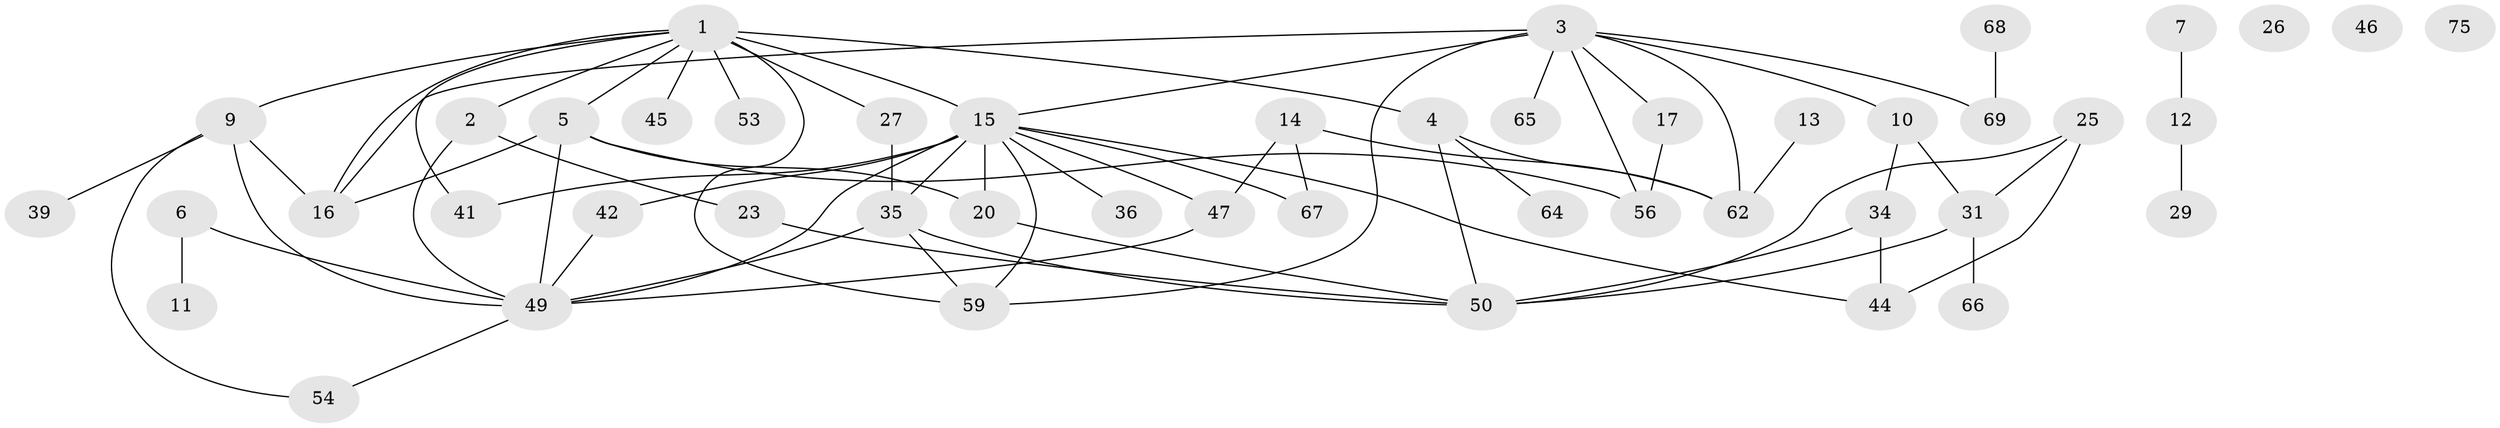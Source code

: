 // original degree distribution, {4: 0.1518987341772152, 3: 0.21518987341772153, 2: 0.31645569620253167, 1: 0.16455696202531644, 5: 0.012658227848101266, 10: 0.012658227848101266, 6: 0.05063291139240506, 9: 0.012658227848101266, 0: 0.0379746835443038, 7: 0.02531645569620253}
// Generated by graph-tools (version 1.1) at 2025/16/03/04/25 18:16:39]
// undirected, 47 vertices, 71 edges
graph export_dot {
graph [start="1"]
  node [color=gray90,style=filled];
  1 [super="+19"];
  2;
  3 [super="+51+30"];
  4 [super="+22+8"];
  5 [super="+71+24"];
  6 [super="+63"];
  7;
  9;
  10;
  11;
  12;
  13 [super="+37"];
  14;
  15 [super="+43+33+18"];
  16 [super="+32"];
  17;
  20 [super="+38"];
  23;
  25 [super="+76"];
  26;
  27;
  29;
  31 [super="+78"];
  34 [super="+74+79"];
  35 [super="+52"];
  36;
  39;
  41;
  42;
  44;
  45;
  46;
  47;
  49 [super="+55"];
  50 [super="+58"];
  53;
  54;
  56;
  59;
  62;
  64;
  65;
  66;
  67;
  68 [super="+73"];
  69;
  75;
  1 -- 59;
  1 -- 4;
  1 -- 16 [weight=2];
  1 -- 2;
  1 -- 5;
  1 -- 9;
  1 -- 41;
  1 -- 45 [weight=2];
  1 -- 53;
  1 -- 27;
  1 -- 15 [weight=4];
  2 -- 23;
  2 -- 49;
  3 -- 16 [weight=2];
  3 -- 59;
  3 -- 65;
  3 -- 69;
  3 -- 10;
  3 -- 17;
  3 -- 56;
  3 -- 62;
  3 -- 15;
  4 -- 62;
  4 -- 64;
  4 -- 50;
  5 -- 20;
  5 -- 49;
  5 -- 16;
  5 -- 56;
  6 -- 11;
  6 -- 49;
  7 -- 12;
  9 -- 16;
  9 -- 39;
  9 -- 49;
  9 -- 54;
  10 -- 34;
  10 -- 31;
  12 -- 29;
  13 -- 62;
  14 -- 47;
  14 -- 62;
  14 -- 67;
  15 -- 35 [weight=2];
  15 -- 67;
  15 -- 36;
  15 -- 41;
  15 -- 42;
  15 -- 44;
  15 -- 47;
  15 -- 49;
  15 -- 20;
  15 -- 59;
  17 -- 56;
  20 -- 50;
  23 -- 50;
  25 -- 44;
  25 -- 31;
  25 -- 50;
  27 -- 35;
  31 -- 66;
  31 -- 50;
  34 -- 44;
  34 -- 50;
  35 -- 59;
  35 -- 50;
  35 -- 49;
  42 -- 49;
  47 -- 49;
  49 -- 54;
  68 -- 69;
}
